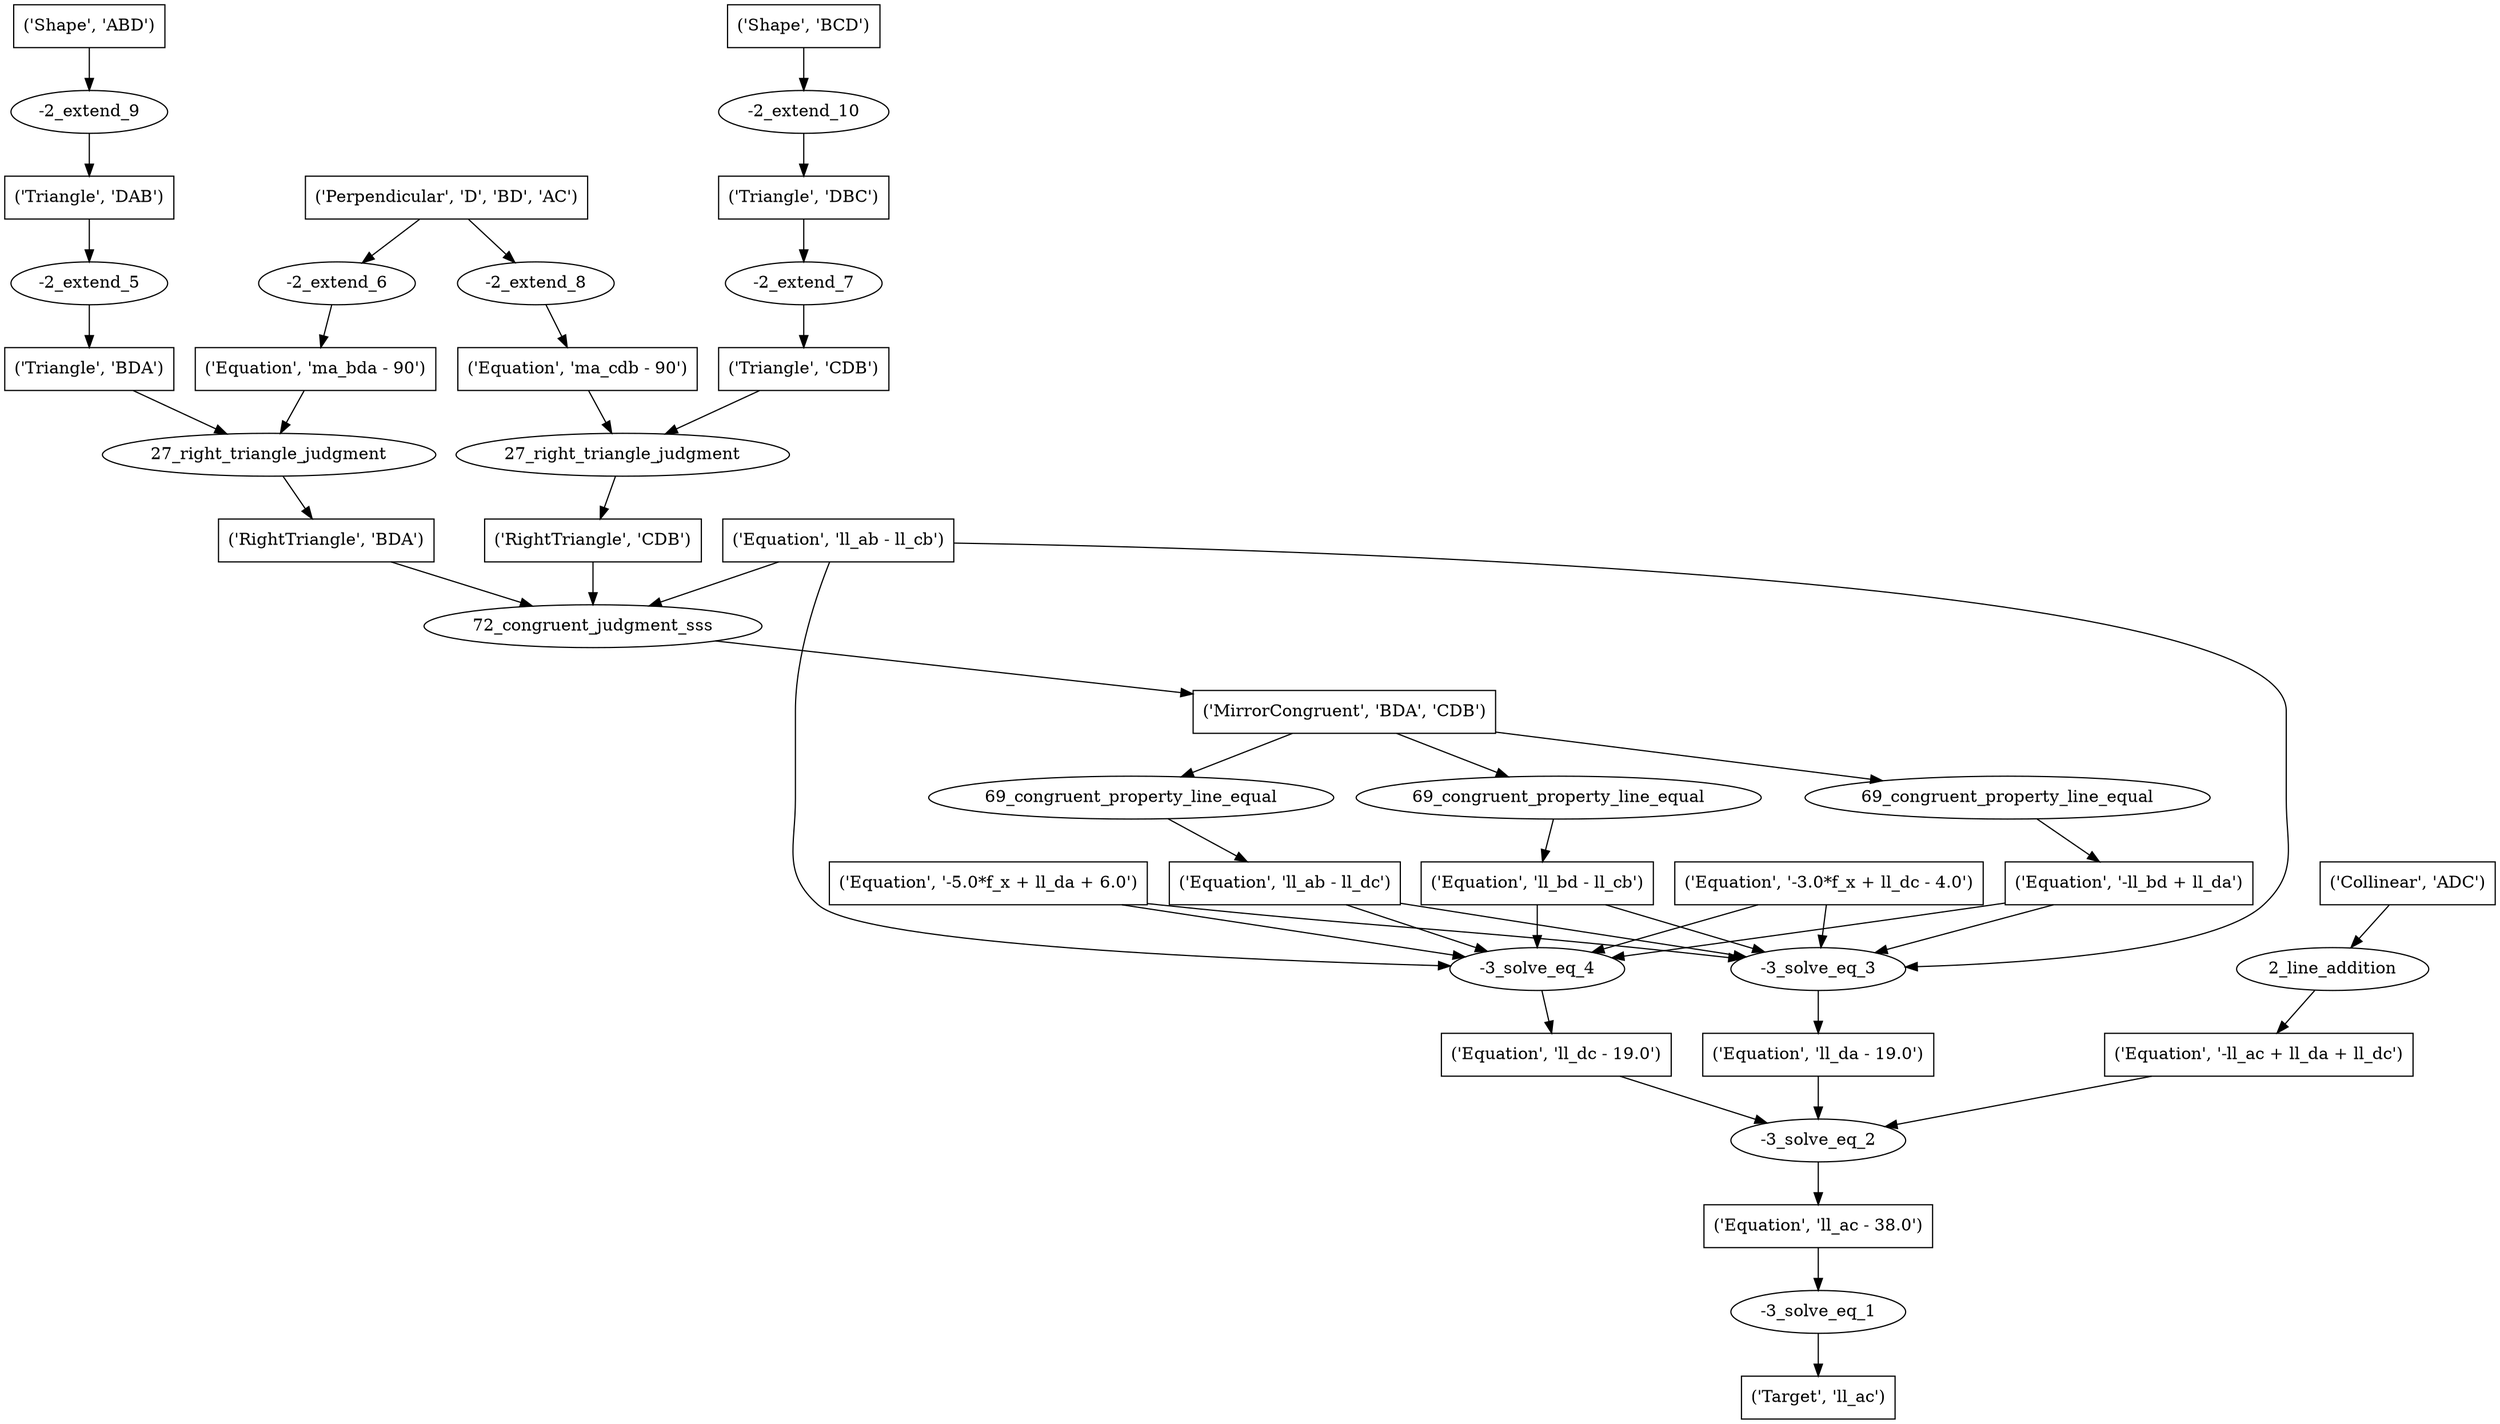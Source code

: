 digraph 83 {
	0 [label="('Target', 'll_ac')" shape=box]
	1 [label="-3_solve_eq_1"]
	1 -> 0
	2 [label="('Equation', 'll_ac - 38.0')" shape=box]
	2 -> 1
	3 [label="-3_solve_eq_2"]
	3 -> 2
	4 [label="('Equation', 'll_da - 19.0')" shape=box]
	4 -> 3
	5 [label="('Equation', 'll_dc - 19.0')" shape=box]
	5 -> 3
	6 [label="('Equation', '-ll_ac + ll_da + ll_dc')" shape=box]
	6 -> 3
	7 [label="-3_solve_eq_3"]
	7 -> 4
	8 [label="('Equation', '-5.0*f_x + ll_da + 6.0')" shape=box]
	8 -> 7
	9 [label="('Equation', '-3.0*f_x + ll_dc - 4.0')" shape=box]
	9 -> 7
	10 [label="('Equation', 'll_ab - ll_cb')" shape=box]
	10 -> 7
	11 [label="('Equation', 'll_bd - ll_cb')" shape=box]
	11 -> 7
	12 [label="('Equation', '-ll_bd + ll_da')" shape=box]
	12 -> 7
	13 [label="('Equation', 'll_ab - ll_dc')" shape=box]
	13 -> 7
	14 [label="-3_solve_eq_4"]
	14 -> 5
	8 -> 14
	9 -> 14
	10 -> 14
	11 -> 14
	12 -> 14
	13 -> 14
	15 [label="2_line_addition"]
	15 -> 6
	16 [label="('Collinear', 'ADC')" shape=box]
	16 -> 15
	17 [label="69_congruent_property_line_equal"]
	17 -> 11
	18 [label="('MirrorCongruent', 'BDA', 'CDB')" shape=box]
	18 -> 17
	19 [label="69_congruent_property_line_equal"]
	19 -> 12
	18 -> 19
	20 [label="69_congruent_property_line_equal"]
	20 -> 13
	18 -> 20
	21 [label="72_congruent_judgment_sss"]
	21 -> 18
	10 -> 21
	22 [label="('RightTriangle', 'BDA')" shape=box]
	22 -> 21
	23 [label="('RightTriangle', 'CDB')" shape=box]
	23 -> 21
	24 [label="27_right_triangle_judgment"]
	24 -> 22
	25 [label="('Triangle', 'BDA')" shape=box]
	25 -> 24
	26 [label="('Equation', 'ma_bda - 90')" shape=box]
	26 -> 24
	27 [label="27_right_triangle_judgment"]
	27 -> 23
	28 [label="('Triangle', 'CDB')" shape=box]
	28 -> 27
	29 [label="('Equation', 'ma_cdb - 90')" shape=box]
	29 -> 27
	30 [label="-2_extend_5"]
	30 -> 25
	31 [label="('Triangle', 'DAB')" shape=box]
	31 -> 30
	32 [label="-2_extend_6"]
	32 -> 26
	33 [label="('Perpendicular', 'D', 'BD', 'AC')" shape=box]
	33 -> 32
	34 [label="-2_extend_7"]
	34 -> 28
	35 [label="('Triangle', 'DBC')" shape=box]
	35 -> 34
	36 [label="-2_extend_8"]
	36 -> 29
	33 -> 36
	37 [label="-2_extend_9"]
	37 -> 31
	38 [label="('Shape', 'ABD')" shape=box]
	38 -> 37
	39 [label="-2_extend_10"]
	39 -> 35
	40 [label="('Shape', 'BCD')" shape=box]
	40 -> 39
}
